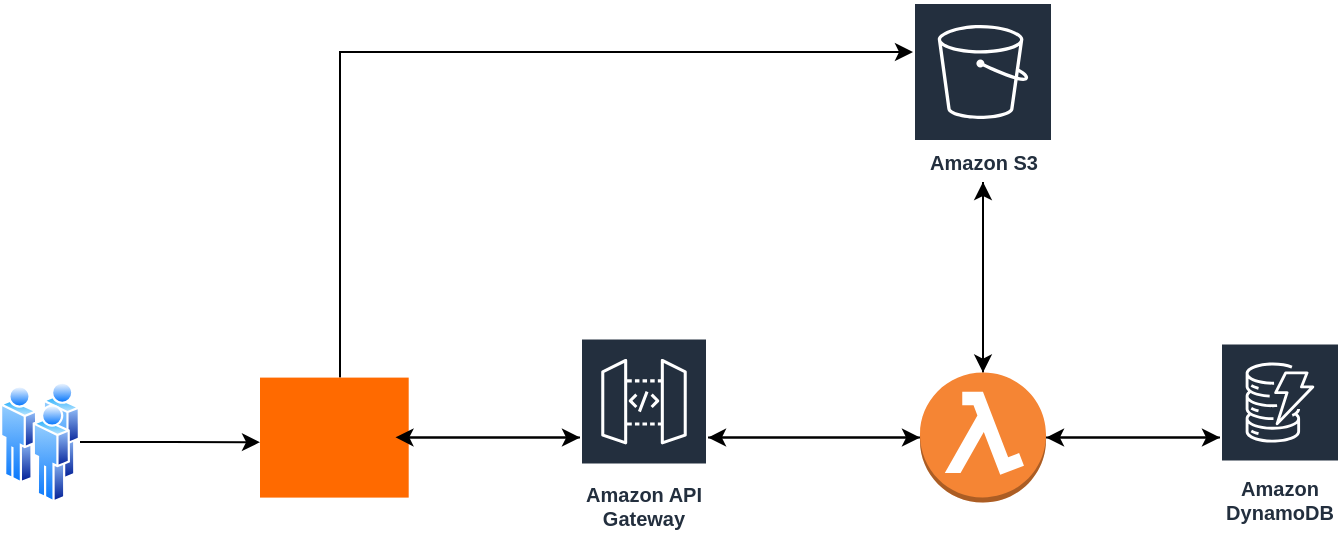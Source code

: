 <mxfile version="26.0.16">
  <diagram name="Page-1" id="jcSZlcyqOVMo29h_M9nM">
    <mxGraphModel dx="1103" dy="630" grid="1" gridSize="10" guides="1" tooltips="1" connect="1" arrows="1" fold="1" page="1" pageScale="1" pageWidth="827" pageHeight="1169" math="0" shadow="0">
      <root>
        <mxCell id="0" />
        <mxCell id="1" parent="0" />
        <mxCell id="VbKa2P00zbD1Cjzhu_Ms-21" style="edgeStyle=orthogonalEdgeStyle;rounded=0;orthogonalLoop=1;jettySize=auto;html=1;exitX=1;exitY=0.5;exitDx=0;exitDy=0;entryX=0;entryY=0.538;entryDx=0;entryDy=0;entryPerimeter=0;" edge="1" parent="1" source="VbKa2P00zbD1Cjzhu_Ms-5" target="VbKa2P00zbD1Cjzhu_Ms-6">
          <mxGeometry relative="1" as="geometry">
            <mxPoint x="100" y="272.308" as="targetPoint" />
          </mxGeometry>
        </mxCell>
        <mxCell id="VbKa2P00zbD1Cjzhu_Ms-5" value="" style="image;aspect=fixed;perimeter=ellipsePerimeter;html=1;align=center;shadow=0;dashed=0;spacingTop=3;image=img/lib/active_directory/users.svg;" vertex="1" parent="1">
          <mxGeometry x="30" y="239.7" width="40" height="60.6" as="geometry" />
        </mxCell>
        <mxCell id="VbKa2P00zbD1Cjzhu_Ms-22" style="edgeStyle=orthogonalEdgeStyle;rounded=0;orthogonalLoop=1;jettySize=auto;html=1;" edge="1" parent="1" source="VbKa2P00zbD1Cjzhu_Ms-6" target="VbKa2P00zbD1Cjzhu_Ms-10">
          <mxGeometry relative="1" as="geometry" />
        </mxCell>
        <mxCell id="VbKa2P00zbD1Cjzhu_Ms-29" style="edgeStyle=orthogonalEdgeStyle;rounded=0;orthogonalLoop=1;jettySize=auto;html=1;" edge="1" parent="1" source="VbKa2P00zbD1Cjzhu_Ms-6" target="VbKa2P00zbD1Cjzhu_Ms-16">
          <mxGeometry relative="1" as="geometry">
            <mxPoint x="180" y="100" as="targetPoint" />
            <Array as="points">
              <mxPoint x="200" y="75" />
            </Array>
          </mxGeometry>
        </mxCell>
        <mxCell id="VbKa2P00zbD1Cjzhu_Ms-6" value="" style="points=[];aspect=fixed;html=1;align=center;shadow=0;dashed=0;fillColor=#FF6A00;strokeColor=none;shape=mxgraph.alibaba_cloud.domain_and_website;" vertex="1" parent="1">
          <mxGeometry x="160" y="237.8" width="74.35" height="60" as="geometry" />
        </mxCell>
        <mxCell id="VbKa2P00zbD1Cjzhu_Ms-24" style="edgeStyle=orthogonalEdgeStyle;rounded=0;orthogonalLoop=1;jettySize=auto;html=1;" edge="1" parent="1" source="VbKa2P00zbD1Cjzhu_Ms-8" target="VbKa2P00zbD1Cjzhu_Ms-17">
          <mxGeometry relative="1" as="geometry" />
        </mxCell>
        <mxCell id="VbKa2P00zbD1Cjzhu_Ms-26" style="edgeStyle=orthogonalEdgeStyle;rounded=0;orthogonalLoop=1;jettySize=auto;html=1;exitX=0;exitY=0.5;exitDx=0;exitDy=0;exitPerimeter=0;" edge="1" parent="1" source="VbKa2P00zbD1Cjzhu_Ms-8" target="VbKa2P00zbD1Cjzhu_Ms-10">
          <mxGeometry relative="1" as="geometry" />
        </mxCell>
        <mxCell id="VbKa2P00zbD1Cjzhu_Ms-31" style="edgeStyle=orthogonalEdgeStyle;rounded=0;orthogonalLoop=1;jettySize=auto;html=1;" edge="1" parent="1" source="VbKa2P00zbD1Cjzhu_Ms-8" target="VbKa2P00zbD1Cjzhu_Ms-16">
          <mxGeometry relative="1" as="geometry" />
        </mxCell>
        <mxCell id="VbKa2P00zbD1Cjzhu_Ms-8" value="" style="outlineConnect=0;dashed=0;verticalLabelPosition=bottom;verticalAlign=top;align=center;html=1;shape=mxgraph.aws3.lambda_function;fillColor=#F58534;gradientColor=none;" vertex="1" parent="1">
          <mxGeometry x="490" y="235.3" width="63" height="65" as="geometry" />
        </mxCell>
        <mxCell id="VbKa2P00zbD1Cjzhu_Ms-23" style="edgeStyle=orthogonalEdgeStyle;rounded=0;orthogonalLoop=1;jettySize=auto;html=1;" edge="1" parent="1" source="VbKa2P00zbD1Cjzhu_Ms-10" target="VbKa2P00zbD1Cjzhu_Ms-8">
          <mxGeometry relative="1" as="geometry" />
        </mxCell>
        <mxCell id="VbKa2P00zbD1Cjzhu_Ms-10" value="Amazon API Gateway" style="sketch=0;outlineConnect=0;fontColor=#232F3E;gradientColor=none;strokeColor=#ffffff;fillColor=#232F3E;dashed=0;verticalLabelPosition=middle;verticalAlign=bottom;align=center;html=1;whiteSpace=wrap;fontSize=10;fontStyle=1;spacing=3;shape=mxgraph.aws4.productIcon;prIcon=mxgraph.aws4.api_gateway;" vertex="1" parent="1">
          <mxGeometry x="320" y="217.8" width="64" height="100" as="geometry" />
        </mxCell>
        <mxCell id="VbKa2P00zbD1Cjzhu_Ms-30" style="edgeStyle=orthogonalEdgeStyle;rounded=0;orthogonalLoop=1;jettySize=auto;html=1;entryX=0.5;entryY=0;entryDx=0;entryDy=0;entryPerimeter=0;" edge="1" parent="1" source="VbKa2P00zbD1Cjzhu_Ms-16" target="VbKa2P00zbD1Cjzhu_Ms-8">
          <mxGeometry relative="1" as="geometry">
            <mxPoint x="525" y="230" as="targetPoint" />
          </mxGeometry>
        </mxCell>
        <mxCell id="VbKa2P00zbD1Cjzhu_Ms-16" value="Amazon S3" style="sketch=0;outlineConnect=0;fontColor=#232F3E;gradientColor=none;strokeColor=#ffffff;fillColor=#232F3E;dashed=0;verticalLabelPosition=middle;verticalAlign=bottom;align=center;html=1;whiteSpace=wrap;fontSize=10;fontStyle=1;spacing=3;shape=mxgraph.aws4.productIcon;prIcon=mxgraph.aws4.s3;" vertex="1" parent="1">
          <mxGeometry x="486.5" y="50" width="70" height="90" as="geometry" />
        </mxCell>
        <mxCell id="VbKa2P00zbD1Cjzhu_Ms-17" value="Amazon DynamoDB" style="sketch=0;outlineConnect=0;fontColor=#232F3E;gradientColor=none;strokeColor=#ffffff;fillColor=#232F3E;dashed=0;verticalLabelPosition=middle;verticalAlign=bottom;align=center;html=1;whiteSpace=wrap;fontSize=10;fontStyle=1;spacing=3;shape=mxgraph.aws4.productIcon;prIcon=mxgraph.aws4.dynamodb;" vertex="1" parent="1">
          <mxGeometry x="640" y="220.3" width="60" height="95" as="geometry" />
        </mxCell>
        <mxCell id="VbKa2P00zbD1Cjzhu_Ms-25" style="edgeStyle=orthogonalEdgeStyle;rounded=0;orthogonalLoop=1;jettySize=auto;html=1;entryX=1;entryY=0.5;entryDx=0;entryDy=0;entryPerimeter=0;" edge="1" parent="1" source="VbKa2P00zbD1Cjzhu_Ms-17" target="VbKa2P00zbD1Cjzhu_Ms-8">
          <mxGeometry relative="1" as="geometry" />
        </mxCell>
        <mxCell id="VbKa2P00zbD1Cjzhu_Ms-28" style="edgeStyle=orthogonalEdgeStyle;rounded=0;orthogonalLoop=1;jettySize=auto;html=1;entryX=0.911;entryY=0.498;entryDx=0;entryDy=0;entryPerimeter=0;" edge="1" parent="1" source="VbKa2P00zbD1Cjzhu_Ms-10" target="VbKa2P00zbD1Cjzhu_Ms-6">
          <mxGeometry relative="1" as="geometry" />
        </mxCell>
      </root>
    </mxGraphModel>
  </diagram>
</mxfile>
